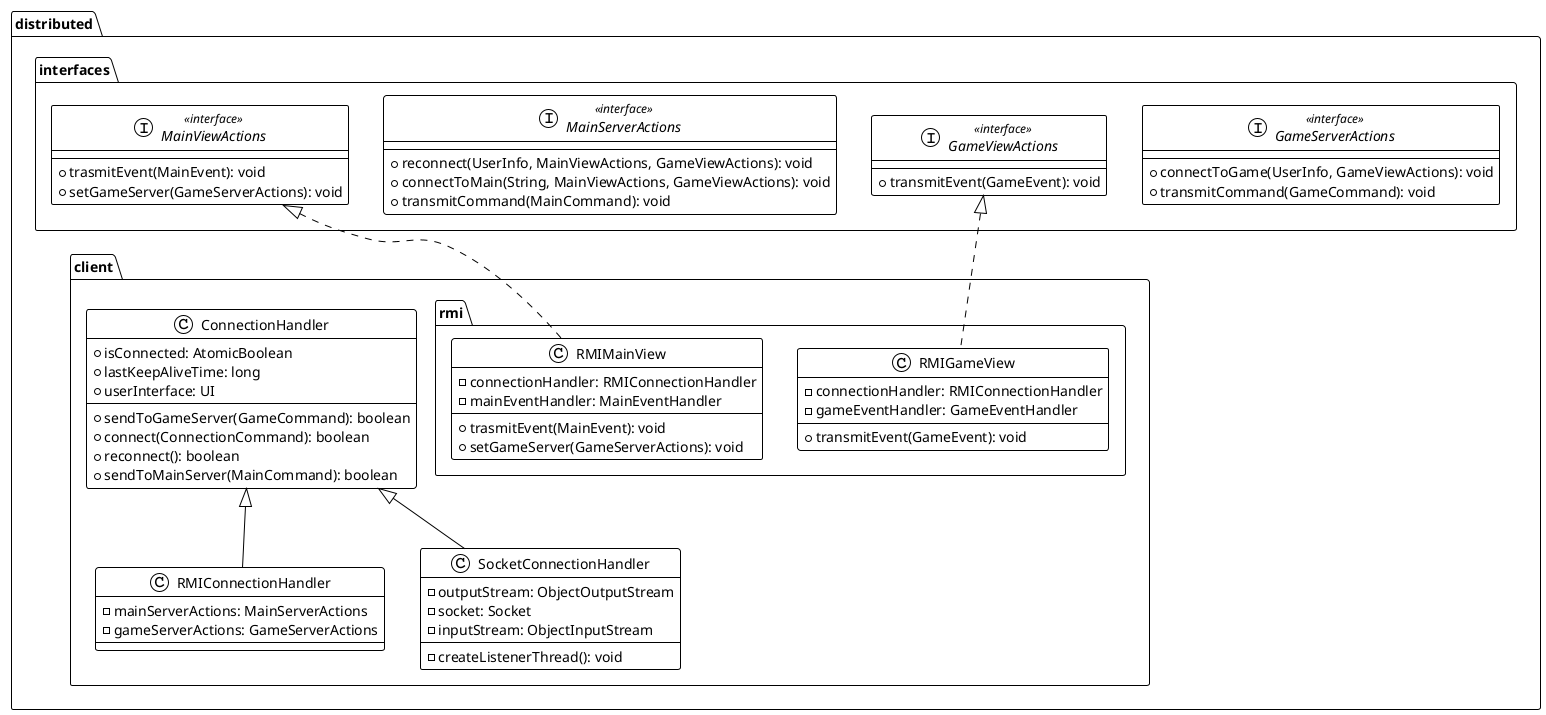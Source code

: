 @startuml
!theme plain
top to bottom direction

package "distributed" {

    package "interfaces" {

        interface GameServerActions << interface >> {
            + connectToGame(UserInfo, GameViewActions): void
            + transmitCommand(GameCommand): void
        }
        interface GameViewActions << interface >> {
            + transmitEvent(GameEvent): void
        }
        interface MainServerActions << interface >> {
            + reconnect(UserInfo, MainViewActions, GameViewActions): void
            + connectToMain(String, MainViewActions, GameViewActions): void
            + transmitCommand(MainCommand): void
        }
        interface MainViewActions << interface >> {
            + trasmitEvent(MainEvent): void
            + setGameServer(GameServerActions): void
        }

    }

    package "client" {

        package "rmi" {

            class RMIGameView implements distributed.interfaces.GameViewActions {
                - connectionHandler: RMIConnectionHandler
                - gameEventHandler: GameEventHandler
                + transmitEvent(GameEvent): void
            }
            class RMIMainView implements distributed.interfaces.MainViewActions {
                - connectionHandler: RMIConnectionHandler
                - mainEventHandler: MainEventHandler
                + trasmitEvent(MainEvent): void
                + setGameServer(GameServerActions): void
            }

        }

        class ConnectionHandler {
            + isConnected: AtomicBoolean
            + lastKeepAliveTime: long
            + userInterface: UI
            + sendToGameServer(GameCommand): boolean
            + connect(ConnectionCommand): boolean
            + reconnect(): boolean
            + sendToMainServer(MainCommand): boolean
        }

        class RMIConnectionHandler extends ConnectionHandler {
            - mainServerActions: MainServerActions
            - gameServerActions: GameServerActions
        }
        class SocketConnectionHandler extends ConnectionHandler {
            - outputStream: ObjectOutputStream
            - socket: Socket
            - inputStream: ObjectInputStream
            - createListenerThread(): void
        }

    }

}

@enduml
